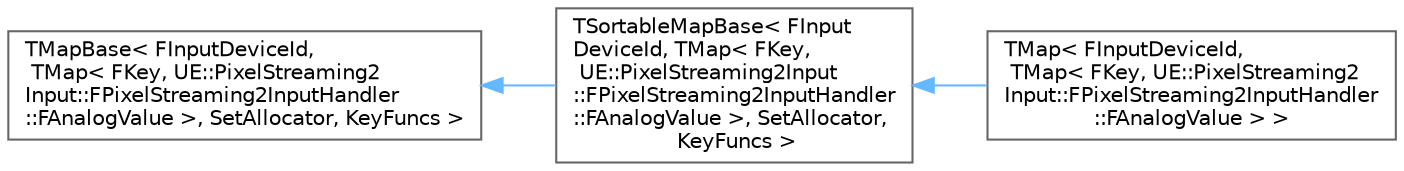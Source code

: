 digraph "Graphical Class Hierarchy"
{
 // INTERACTIVE_SVG=YES
 // LATEX_PDF_SIZE
  bgcolor="transparent";
  edge [fontname=Helvetica,fontsize=10,labelfontname=Helvetica,labelfontsize=10];
  node [fontname=Helvetica,fontsize=10,shape=box,height=0.2,width=0.4];
  rankdir="LR";
  Node0 [id="Node000000",label="TMapBase\< FInputDeviceId,\l TMap\< FKey, UE::PixelStreaming2\lInput::FPixelStreaming2InputHandler\l::FAnalogValue \>, SetAllocator, KeyFuncs \>",height=0.2,width=0.4,color="grey40", fillcolor="white", style="filled",URL="$d8/dad/classTMapBase.html",tooltip=" "];
  Node0 -> Node1 [id="edge6678_Node000000_Node000001",dir="back",color="steelblue1",style="solid",tooltip=" "];
  Node1 [id="Node000001",label="TSortableMapBase\< FInput\lDeviceId, TMap\< FKey,\l UE::PixelStreaming2Input\l::FPixelStreaming2InputHandler\l::FAnalogValue \>, SetAllocator,\l KeyFuncs \>",height=0.2,width=0.4,color="grey40", fillcolor="white", style="filled",URL="$de/df5/classTSortableMapBase.html",tooltip=" "];
  Node1 -> Node2 [id="edge6679_Node000001_Node000002",dir="back",color="steelblue1",style="solid",tooltip=" "];
  Node2 [id="Node000002",label="TMap\< FInputDeviceId,\l TMap\< FKey, UE::PixelStreaming2\lInput::FPixelStreaming2InputHandler\l::FAnalogValue \> \>",height=0.2,width=0.4,color="grey40", fillcolor="white", style="filled",URL="$d8/da9/classTMap.html",tooltip=" "];
}
